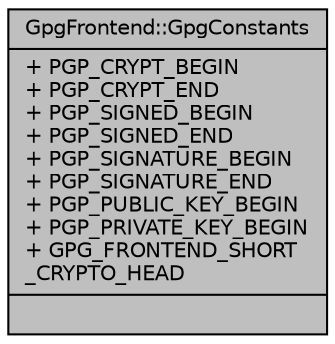 digraph "GpgFrontend::GpgConstants"
{
 // INTERACTIVE_SVG=YES
 // LATEX_PDF_SIZE
  edge [fontname="Helvetica",fontsize="10",labelfontname="Helvetica",labelfontsize="10"];
  node [fontname="Helvetica",fontsize="10",shape=record];
  Node1 [label="{GpgFrontend::GpgConstants\n|+ PGP_CRYPT_BEGIN\l+ PGP_CRYPT_END\l+ PGP_SIGNED_BEGIN\l+ PGP_SIGNED_END\l+ PGP_SIGNATURE_BEGIN\l+ PGP_SIGNATURE_END\l+ PGP_PUBLIC_KEY_BEGIN\l+ PGP_PRIVATE_KEY_BEGIN\l+ GPG_FRONTEND_SHORT\l_CRYPTO_HEAD\l|}",height=0.2,width=0.4,color="black", fillcolor="grey75", style="filled", fontcolor="black",tooltip=" "];
}
